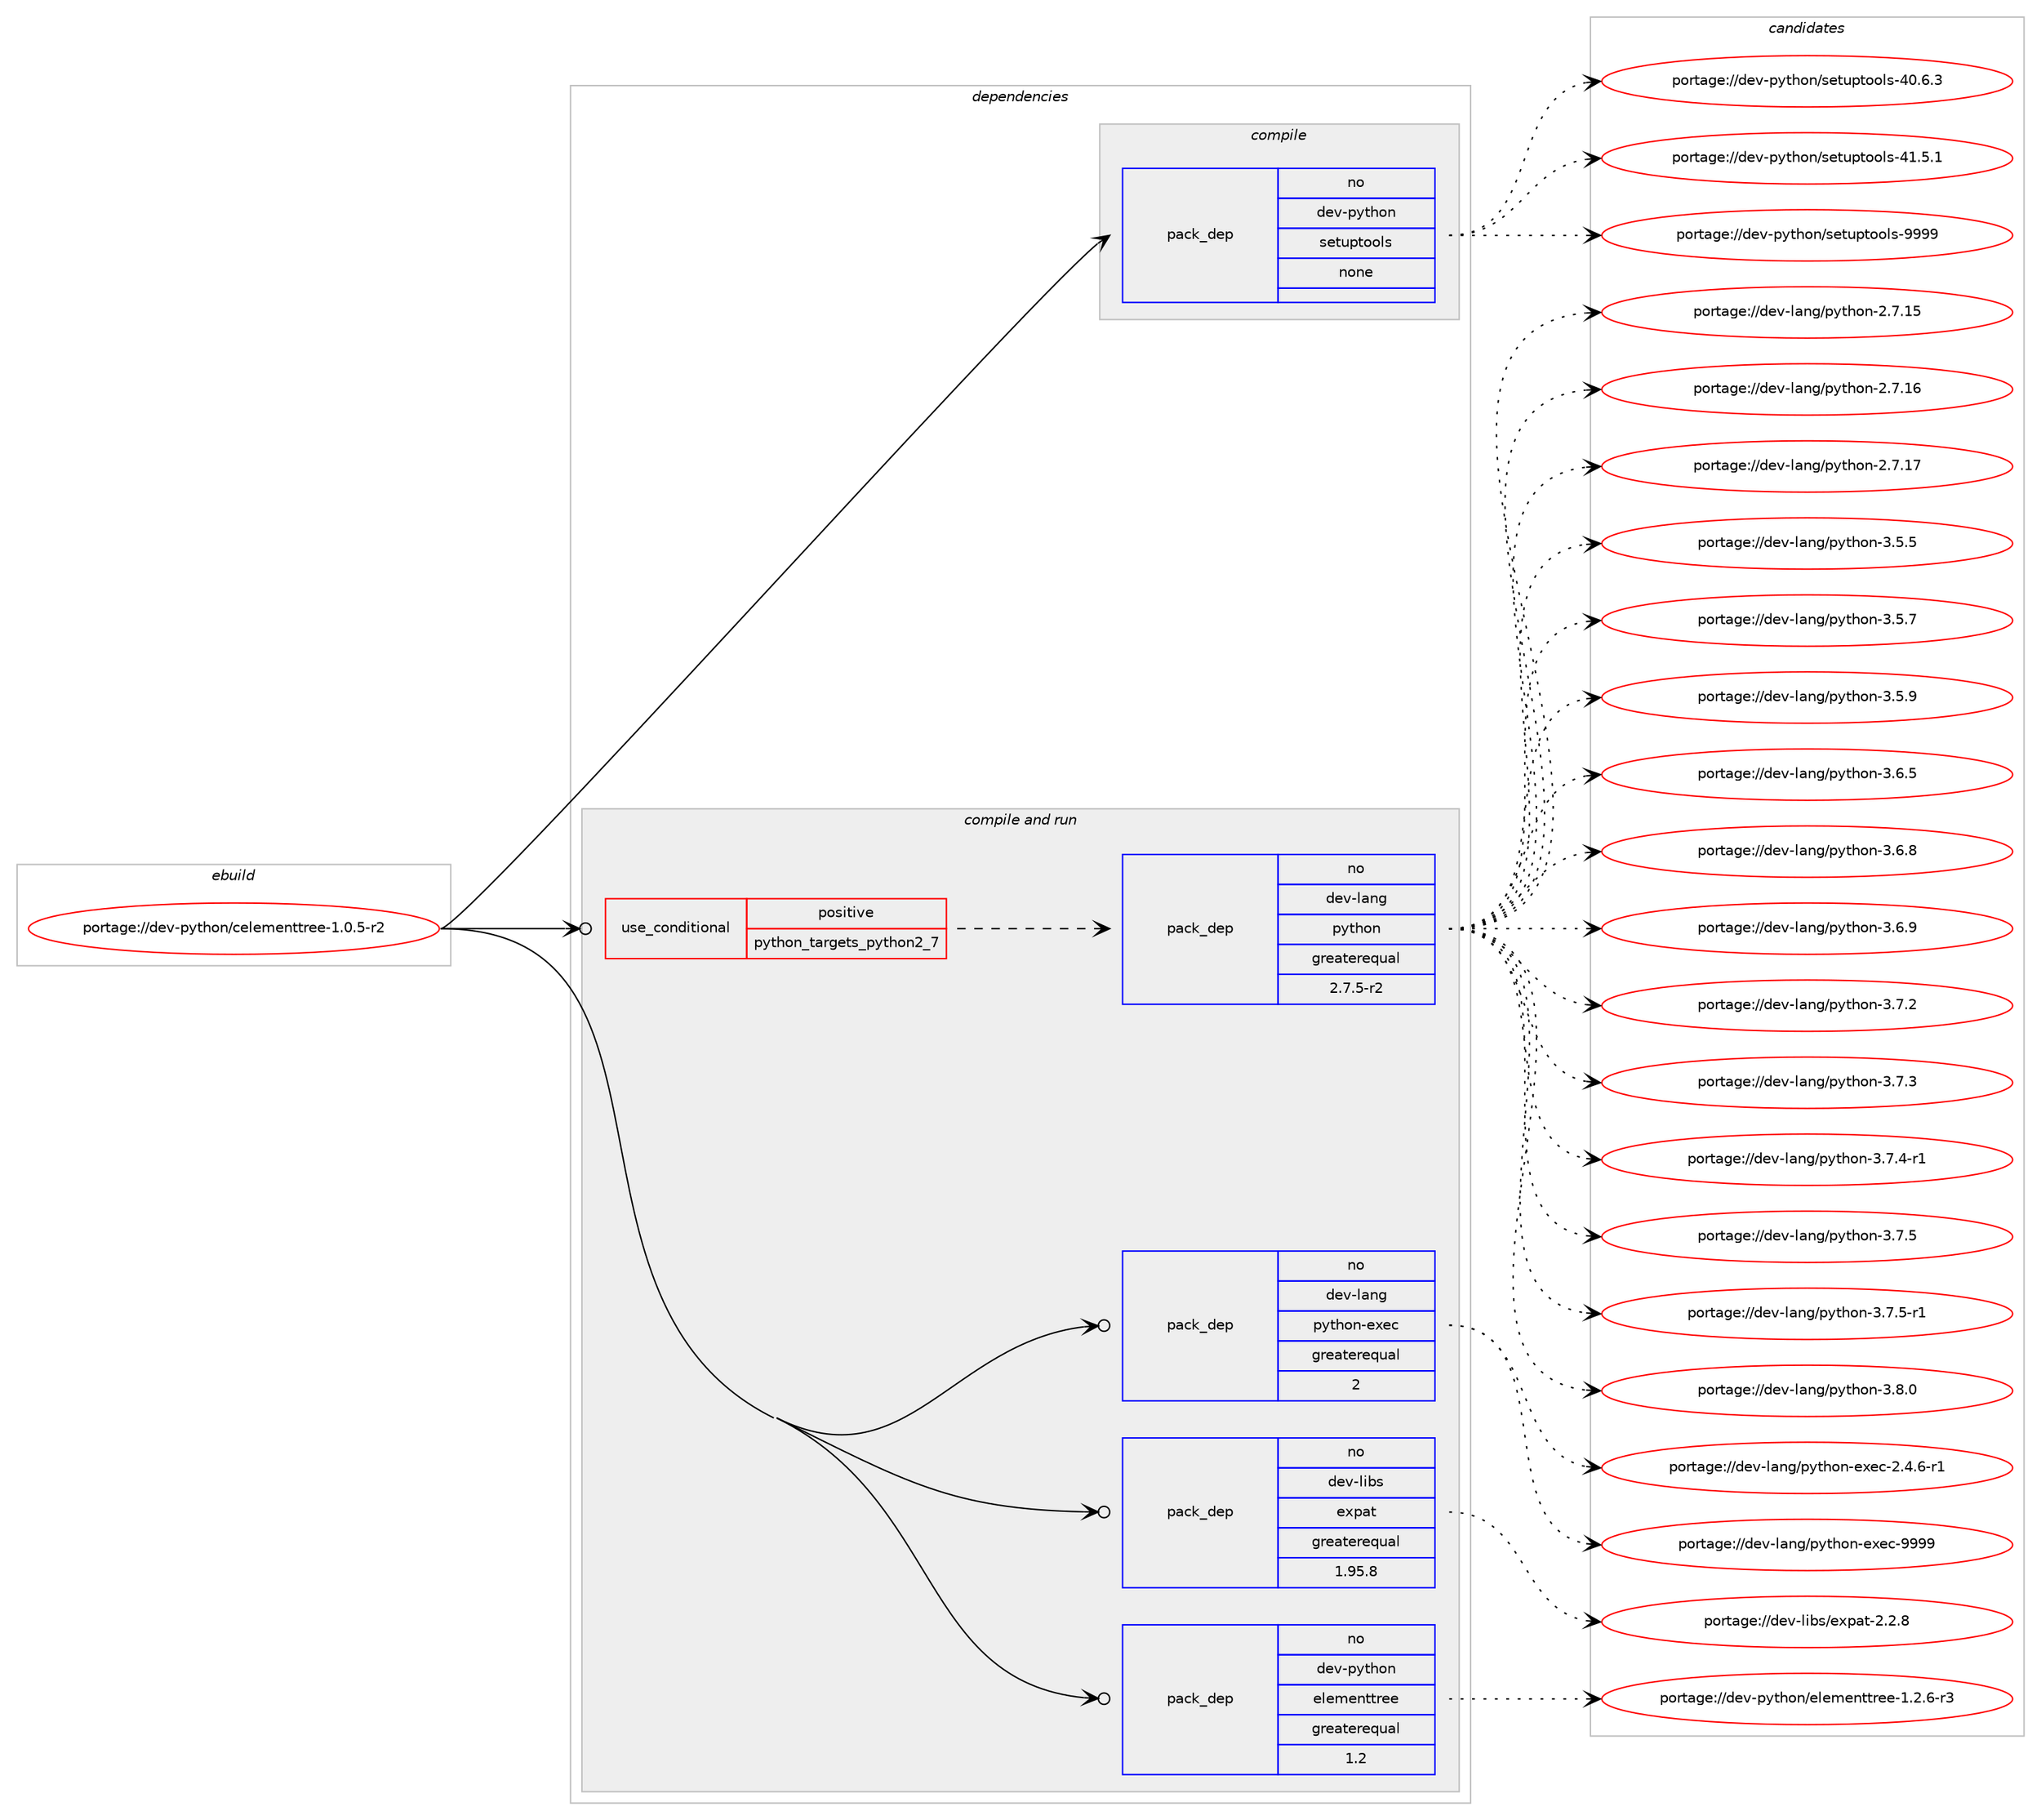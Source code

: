 digraph prolog {

# *************
# Graph options
# *************

newrank=true;
concentrate=true;
compound=true;
graph [rankdir=LR,fontname=Helvetica,fontsize=10,ranksep=1.5];#, ranksep=2.5, nodesep=0.2];
edge  [arrowhead=vee];
node  [fontname=Helvetica,fontsize=10];

# **********
# The ebuild
# **********

subgraph cluster_leftcol {
color=gray;
rank=same;
label=<<i>ebuild</i>>;
id [label="portage://dev-python/celementtree-1.0.5-r2", color=red, width=4, href="../dev-python/celementtree-1.0.5-r2.svg"];
}

# ****************
# The dependencies
# ****************

subgraph cluster_midcol {
color=gray;
label=<<i>dependencies</i>>;
subgraph cluster_compile {
fillcolor="#eeeeee";
style=filled;
label=<<i>compile</i>>;
subgraph pack103359 {
dependency133315 [label=<<TABLE BORDER="0" CELLBORDER="1" CELLSPACING="0" CELLPADDING="4" WIDTH="220"><TR><TD ROWSPAN="6" CELLPADDING="30">pack_dep</TD></TR><TR><TD WIDTH="110">no</TD></TR><TR><TD>dev-python</TD></TR><TR><TD>setuptools</TD></TR><TR><TD>none</TD></TR><TR><TD></TD></TR></TABLE>>, shape=none, color=blue];
}
id:e -> dependency133315:w [weight=20,style="solid",arrowhead="vee"];
}
subgraph cluster_compileandrun {
fillcolor="#eeeeee";
style=filled;
label=<<i>compile and run</i>>;
subgraph cond26644 {
dependency133316 [label=<<TABLE BORDER="0" CELLBORDER="1" CELLSPACING="0" CELLPADDING="4"><TR><TD ROWSPAN="3" CELLPADDING="10">use_conditional</TD></TR><TR><TD>positive</TD></TR><TR><TD>python_targets_python2_7</TD></TR></TABLE>>, shape=none, color=red];
subgraph pack103360 {
dependency133317 [label=<<TABLE BORDER="0" CELLBORDER="1" CELLSPACING="0" CELLPADDING="4" WIDTH="220"><TR><TD ROWSPAN="6" CELLPADDING="30">pack_dep</TD></TR><TR><TD WIDTH="110">no</TD></TR><TR><TD>dev-lang</TD></TR><TR><TD>python</TD></TR><TR><TD>greaterequal</TD></TR><TR><TD>2.7.5-r2</TD></TR></TABLE>>, shape=none, color=blue];
}
dependency133316:e -> dependency133317:w [weight=20,style="dashed",arrowhead="vee"];
}
id:e -> dependency133316:w [weight=20,style="solid",arrowhead="odotvee"];
subgraph pack103361 {
dependency133318 [label=<<TABLE BORDER="0" CELLBORDER="1" CELLSPACING="0" CELLPADDING="4" WIDTH="220"><TR><TD ROWSPAN="6" CELLPADDING="30">pack_dep</TD></TR><TR><TD WIDTH="110">no</TD></TR><TR><TD>dev-lang</TD></TR><TR><TD>python-exec</TD></TR><TR><TD>greaterequal</TD></TR><TR><TD>2</TD></TR></TABLE>>, shape=none, color=blue];
}
id:e -> dependency133318:w [weight=20,style="solid",arrowhead="odotvee"];
subgraph pack103362 {
dependency133319 [label=<<TABLE BORDER="0" CELLBORDER="1" CELLSPACING="0" CELLPADDING="4" WIDTH="220"><TR><TD ROWSPAN="6" CELLPADDING="30">pack_dep</TD></TR><TR><TD WIDTH="110">no</TD></TR><TR><TD>dev-libs</TD></TR><TR><TD>expat</TD></TR><TR><TD>greaterequal</TD></TR><TR><TD>1.95.8</TD></TR></TABLE>>, shape=none, color=blue];
}
id:e -> dependency133319:w [weight=20,style="solid",arrowhead="odotvee"];
subgraph pack103363 {
dependency133320 [label=<<TABLE BORDER="0" CELLBORDER="1" CELLSPACING="0" CELLPADDING="4" WIDTH="220"><TR><TD ROWSPAN="6" CELLPADDING="30">pack_dep</TD></TR><TR><TD WIDTH="110">no</TD></TR><TR><TD>dev-python</TD></TR><TR><TD>elementtree</TD></TR><TR><TD>greaterequal</TD></TR><TR><TD>1.2</TD></TR></TABLE>>, shape=none, color=blue];
}
id:e -> dependency133320:w [weight=20,style="solid",arrowhead="odotvee"];
}
subgraph cluster_run {
fillcolor="#eeeeee";
style=filled;
label=<<i>run</i>>;
}
}

# **************
# The candidates
# **************

subgraph cluster_choices {
rank=same;
color=gray;
label=<<i>candidates</i>>;

subgraph choice103359 {
color=black;
nodesep=1;
choiceportage100101118451121211161041111104711510111611711211611111110811545524846544651 [label="portage://dev-python/setuptools-40.6.3", color=red, width=4,href="../dev-python/setuptools-40.6.3.svg"];
choiceportage100101118451121211161041111104711510111611711211611111110811545524946534649 [label="portage://dev-python/setuptools-41.5.1", color=red, width=4,href="../dev-python/setuptools-41.5.1.svg"];
choiceportage10010111845112121116104111110471151011161171121161111111081154557575757 [label="portage://dev-python/setuptools-9999", color=red, width=4,href="../dev-python/setuptools-9999.svg"];
dependency133315:e -> choiceportage100101118451121211161041111104711510111611711211611111110811545524846544651:w [style=dotted,weight="100"];
dependency133315:e -> choiceportage100101118451121211161041111104711510111611711211611111110811545524946534649:w [style=dotted,weight="100"];
dependency133315:e -> choiceportage10010111845112121116104111110471151011161171121161111111081154557575757:w [style=dotted,weight="100"];
}
subgraph choice103360 {
color=black;
nodesep=1;
choiceportage10010111845108971101034711212111610411111045504655464953 [label="portage://dev-lang/python-2.7.15", color=red, width=4,href="../dev-lang/python-2.7.15.svg"];
choiceportage10010111845108971101034711212111610411111045504655464954 [label="portage://dev-lang/python-2.7.16", color=red, width=4,href="../dev-lang/python-2.7.16.svg"];
choiceportage10010111845108971101034711212111610411111045504655464955 [label="portage://dev-lang/python-2.7.17", color=red, width=4,href="../dev-lang/python-2.7.17.svg"];
choiceportage100101118451089711010347112121116104111110455146534653 [label="portage://dev-lang/python-3.5.5", color=red, width=4,href="../dev-lang/python-3.5.5.svg"];
choiceportage100101118451089711010347112121116104111110455146534655 [label="portage://dev-lang/python-3.5.7", color=red, width=4,href="../dev-lang/python-3.5.7.svg"];
choiceportage100101118451089711010347112121116104111110455146534657 [label="portage://dev-lang/python-3.5.9", color=red, width=4,href="../dev-lang/python-3.5.9.svg"];
choiceportage100101118451089711010347112121116104111110455146544653 [label="portage://dev-lang/python-3.6.5", color=red, width=4,href="../dev-lang/python-3.6.5.svg"];
choiceportage100101118451089711010347112121116104111110455146544656 [label="portage://dev-lang/python-3.6.8", color=red, width=4,href="../dev-lang/python-3.6.8.svg"];
choiceportage100101118451089711010347112121116104111110455146544657 [label="portage://dev-lang/python-3.6.9", color=red, width=4,href="../dev-lang/python-3.6.9.svg"];
choiceportage100101118451089711010347112121116104111110455146554650 [label="portage://dev-lang/python-3.7.2", color=red, width=4,href="../dev-lang/python-3.7.2.svg"];
choiceportage100101118451089711010347112121116104111110455146554651 [label="portage://dev-lang/python-3.7.3", color=red, width=4,href="../dev-lang/python-3.7.3.svg"];
choiceportage1001011184510897110103471121211161041111104551465546524511449 [label="portage://dev-lang/python-3.7.4-r1", color=red, width=4,href="../dev-lang/python-3.7.4-r1.svg"];
choiceportage100101118451089711010347112121116104111110455146554653 [label="portage://dev-lang/python-3.7.5", color=red, width=4,href="../dev-lang/python-3.7.5.svg"];
choiceportage1001011184510897110103471121211161041111104551465546534511449 [label="portage://dev-lang/python-3.7.5-r1", color=red, width=4,href="../dev-lang/python-3.7.5-r1.svg"];
choiceportage100101118451089711010347112121116104111110455146564648 [label="portage://dev-lang/python-3.8.0", color=red, width=4,href="../dev-lang/python-3.8.0.svg"];
dependency133317:e -> choiceportage10010111845108971101034711212111610411111045504655464953:w [style=dotted,weight="100"];
dependency133317:e -> choiceportage10010111845108971101034711212111610411111045504655464954:w [style=dotted,weight="100"];
dependency133317:e -> choiceportage10010111845108971101034711212111610411111045504655464955:w [style=dotted,weight="100"];
dependency133317:e -> choiceportage100101118451089711010347112121116104111110455146534653:w [style=dotted,weight="100"];
dependency133317:e -> choiceportage100101118451089711010347112121116104111110455146534655:w [style=dotted,weight="100"];
dependency133317:e -> choiceportage100101118451089711010347112121116104111110455146534657:w [style=dotted,weight="100"];
dependency133317:e -> choiceportage100101118451089711010347112121116104111110455146544653:w [style=dotted,weight="100"];
dependency133317:e -> choiceportage100101118451089711010347112121116104111110455146544656:w [style=dotted,weight="100"];
dependency133317:e -> choiceportage100101118451089711010347112121116104111110455146544657:w [style=dotted,weight="100"];
dependency133317:e -> choiceportage100101118451089711010347112121116104111110455146554650:w [style=dotted,weight="100"];
dependency133317:e -> choiceportage100101118451089711010347112121116104111110455146554651:w [style=dotted,weight="100"];
dependency133317:e -> choiceportage1001011184510897110103471121211161041111104551465546524511449:w [style=dotted,weight="100"];
dependency133317:e -> choiceportage100101118451089711010347112121116104111110455146554653:w [style=dotted,weight="100"];
dependency133317:e -> choiceportage1001011184510897110103471121211161041111104551465546534511449:w [style=dotted,weight="100"];
dependency133317:e -> choiceportage100101118451089711010347112121116104111110455146564648:w [style=dotted,weight="100"];
}
subgraph choice103361 {
color=black;
nodesep=1;
choiceportage10010111845108971101034711212111610411111045101120101994550465246544511449 [label="portage://dev-lang/python-exec-2.4.6-r1", color=red, width=4,href="../dev-lang/python-exec-2.4.6-r1.svg"];
choiceportage10010111845108971101034711212111610411111045101120101994557575757 [label="portage://dev-lang/python-exec-9999", color=red, width=4,href="../dev-lang/python-exec-9999.svg"];
dependency133318:e -> choiceportage10010111845108971101034711212111610411111045101120101994550465246544511449:w [style=dotted,weight="100"];
dependency133318:e -> choiceportage10010111845108971101034711212111610411111045101120101994557575757:w [style=dotted,weight="100"];
}
subgraph choice103362 {
color=black;
nodesep=1;
choiceportage10010111845108105981154710112011297116455046504656 [label="portage://dev-libs/expat-2.2.8", color=red, width=4,href="../dev-libs/expat-2.2.8.svg"];
dependency133319:e -> choiceportage10010111845108105981154710112011297116455046504656:w [style=dotted,weight="100"];
}
subgraph choice103363 {
color=black;
nodesep=1;
choiceportage10010111845112121116104111110471011081011091011101161161141011014549465046544511451 [label="portage://dev-python/elementtree-1.2.6-r3", color=red, width=4,href="../dev-python/elementtree-1.2.6-r3.svg"];
dependency133320:e -> choiceportage10010111845112121116104111110471011081011091011101161161141011014549465046544511451:w [style=dotted,weight="100"];
}
}

}
